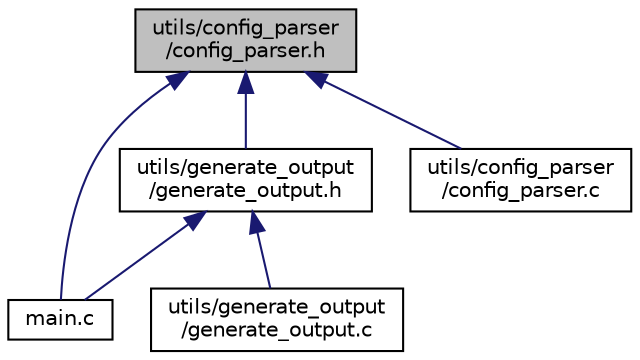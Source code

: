 digraph "utils/config_parser/config_parser.h"
{
  edge [fontname="Helvetica",fontsize="10",labelfontname="Helvetica",labelfontsize="10"];
  node [fontname="Helvetica",fontsize="10",shape=record];
  Node6 [label="utils/config_parser\l/config_parser.h",height=0.2,width=0.4,color="black", fillcolor="grey75", style="filled", fontcolor="black"];
  Node6 -> Node7 [dir="back",color="midnightblue",fontsize="10",style="solid",fontname="Helvetica"];
  Node7 [label="main.c",height=0.2,width=0.4,color="black", fillcolor="white", style="filled",URL="$main_8c.html"];
  Node6 -> Node8 [dir="back",color="midnightblue",fontsize="10",style="solid",fontname="Helvetica"];
  Node8 [label="utils/generate_output\l/generate_output.h",height=0.2,width=0.4,color="black", fillcolor="white", style="filled",URL="$generate__output_8h.html"];
  Node8 -> Node7 [dir="back",color="midnightblue",fontsize="10",style="solid",fontname="Helvetica"];
  Node8 -> Node9 [dir="back",color="midnightblue",fontsize="10",style="solid",fontname="Helvetica"];
  Node9 [label="utils/generate_output\l/generate_output.c",height=0.2,width=0.4,color="black", fillcolor="white", style="filled",URL="$generate__output_8c.html"];
  Node6 -> Node10 [dir="back",color="midnightblue",fontsize="10",style="solid",fontname="Helvetica"];
  Node10 [label="utils/config_parser\l/config_parser.c",height=0.2,width=0.4,color="black", fillcolor="white", style="filled",URL="$config__parser_8c.html"];
}
